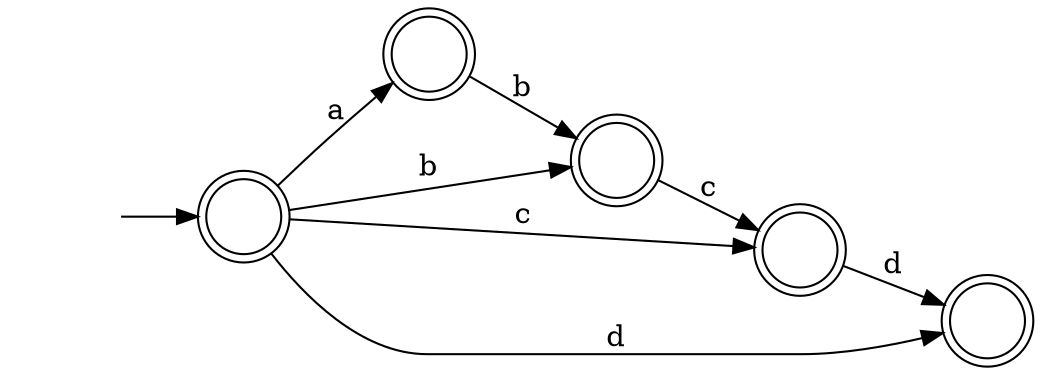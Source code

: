 digraph Automaton {
  rankdir = LR;
  0 [shape=doublecircle,label=""];
  0 -> 1 [label="b"]
  1 [shape=doublecircle,label=""];
  1 -> 4 [label="c"]
  2 [shape=doublecircle,label=""];
  initial [shape=plaintext,label=""];
  initial -> 2
  2 -> 4 [label="c"]
  2 -> 1 [label="b"]
  2 -> 3 [label="d"]
  2 -> 0 [label="a"]
  3 [shape=doublecircle,label=""];
  4 [shape=doublecircle,label=""];
  4 -> 3 [label="d"]
}

